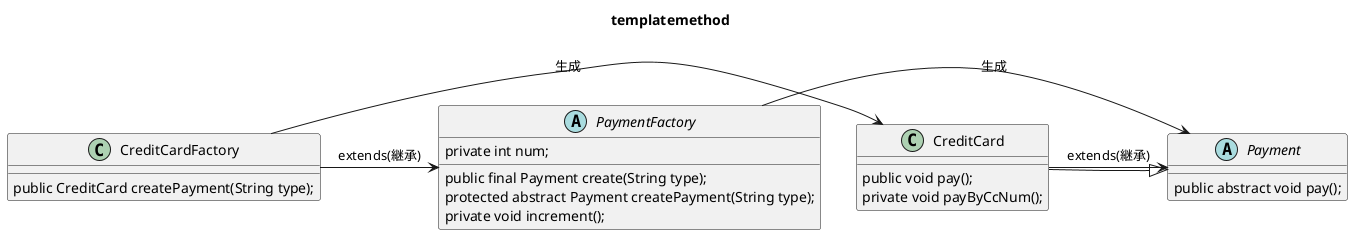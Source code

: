 @startuml
title: templatemethod

abstract class PaymentFactory {
    private int num;
    public final Payment create(String type);
    protected abstract Payment createPayment(String type);
    private void increment();
}

abstract class Payment {
    public abstract void pay();
}

class CreditCard extends Payment {
    public void pay();
    private void payByCcNum();
}

class CreditCardFactory {
    public CreditCard createPayment(String type);
}

CreditCardFactory -> PaymentFactory: extends(継承)
CreditCard -> Payment: extends(継承)
CreditCardFactory -> CreditCard: 生成
PaymentFactory -> Payment: 生成

@enduml
